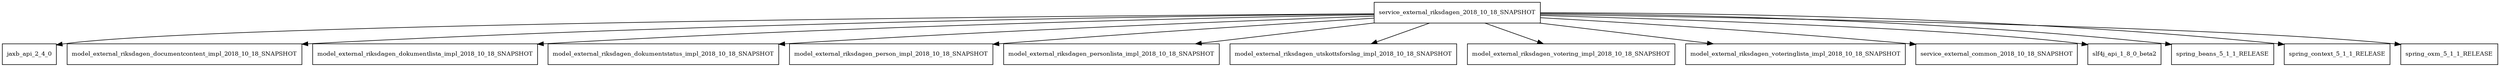 digraph service_external_riksdagen_2018_10_18_SNAPSHOT_dependencies {
  node [shape = box, fontsize=10.0];
  service_external_riksdagen_2018_10_18_SNAPSHOT -> jaxb_api_2_4_0;
  service_external_riksdagen_2018_10_18_SNAPSHOT -> model_external_riksdagen_documentcontent_impl_2018_10_18_SNAPSHOT;
  service_external_riksdagen_2018_10_18_SNAPSHOT -> model_external_riksdagen_dokumentlista_impl_2018_10_18_SNAPSHOT;
  service_external_riksdagen_2018_10_18_SNAPSHOT -> model_external_riksdagen_dokumentstatus_impl_2018_10_18_SNAPSHOT;
  service_external_riksdagen_2018_10_18_SNAPSHOT -> model_external_riksdagen_person_impl_2018_10_18_SNAPSHOT;
  service_external_riksdagen_2018_10_18_SNAPSHOT -> model_external_riksdagen_personlista_impl_2018_10_18_SNAPSHOT;
  service_external_riksdagen_2018_10_18_SNAPSHOT -> model_external_riksdagen_utskottsforslag_impl_2018_10_18_SNAPSHOT;
  service_external_riksdagen_2018_10_18_SNAPSHOT -> model_external_riksdagen_votering_impl_2018_10_18_SNAPSHOT;
  service_external_riksdagen_2018_10_18_SNAPSHOT -> model_external_riksdagen_voteringlista_impl_2018_10_18_SNAPSHOT;
  service_external_riksdagen_2018_10_18_SNAPSHOT -> service_external_common_2018_10_18_SNAPSHOT;
  service_external_riksdagen_2018_10_18_SNAPSHOT -> slf4j_api_1_8_0_beta2;
  service_external_riksdagen_2018_10_18_SNAPSHOT -> spring_beans_5_1_1_RELEASE;
  service_external_riksdagen_2018_10_18_SNAPSHOT -> spring_context_5_1_1_RELEASE;
  service_external_riksdagen_2018_10_18_SNAPSHOT -> spring_oxm_5_1_1_RELEASE;
}
